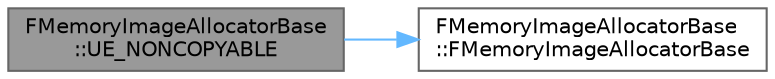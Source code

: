 digraph "FMemoryImageAllocatorBase::UE_NONCOPYABLE"
{
 // INTERACTIVE_SVG=YES
 // LATEX_PDF_SIZE
  bgcolor="transparent";
  edge [fontname=Helvetica,fontsize=10,labelfontname=Helvetica,labelfontsize=10];
  node [fontname=Helvetica,fontsize=10,shape=box,height=0.2,width=0.4];
  rankdir="LR";
  Node1 [id="Node000001",label="FMemoryImageAllocatorBase\l::UE_NONCOPYABLE",height=0.2,width=0.4,color="gray40", fillcolor="grey60", style="filled", fontcolor="black",tooltip=" "];
  Node1 -> Node2 [id="edge1_Node000001_Node000002",color="steelblue1",style="solid",tooltip=" "];
  Node2 [id="Node000002",label="FMemoryImageAllocatorBase\l::FMemoryImageAllocatorBase",height=0.2,width=0.4,color="grey40", fillcolor="white", style="filled",URL="$d5/de3/classFMemoryImageAllocatorBase.html#a4bb11c644e3d9f25e9764b6ffa25aa70",tooltip=" "];
}
